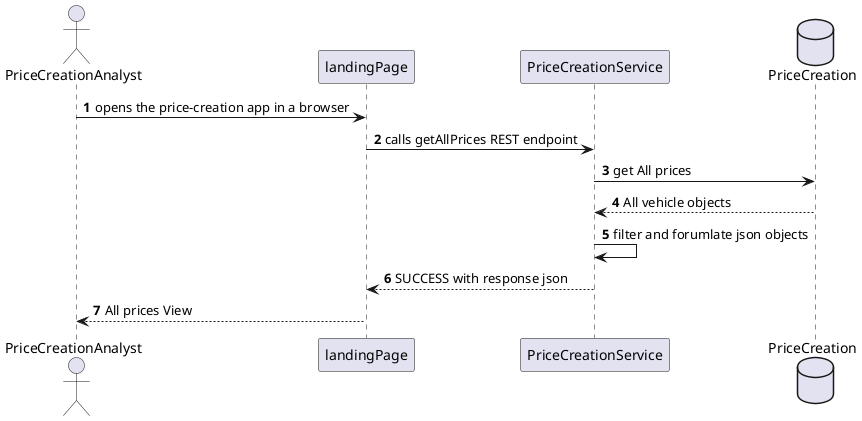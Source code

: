 @startuml
'https://plantuml.com/sequence-diagram

autonumber
actor PriceCreationAnalyst as analyst
participant landingPage as webPage
participant PriceCreationService as pcs
database PriceCreation as pdb

analyst -> webPage: opens the price-creation app in a browser
webPage -> pcs: calls getAllPrices REST endpoint
pcs -> pdb: get All prices
pdb --> pcs: All vehicle objects
pcs -> pcs: filter and forumlate json objects
pcs --> webPage: SUCCESS with response json
webPage --> analyst: All prices View



@enduml